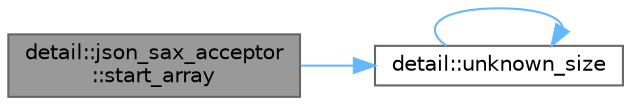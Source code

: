 digraph "detail::json_sax_acceptor::start_array"
{
 // INTERACTIVE_SVG=YES
 // LATEX_PDF_SIZE
  bgcolor="transparent";
  edge [fontname=Helvetica,fontsize=10,labelfontname=Helvetica,labelfontsize=10];
  node [fontname=Helvetica,fontsize=10,shape=box,height=0.2,width=0.4];
  rankdir="LR";
  Node1 [id="Node000001",label="detail::json_sax_acceptor\l::start_array",height=0.2,width=0.4,color="gray40", fillcolor="grey60", style="filled", fontcolor="black",tooltip=" "];
  Node1 -> Node2 [id="edge1_Node000001_Node000002",color="steelblue1",style="solid",tooltip=" "];
  Node2 [id="Node000002",label="detail::unknown_size",height=0.2,width=0.4,color="grey40", fillcolor="white", style="filled",URL="$namespacedetail.html#a93d9378fbe8786072ec07745cbb4cc0b",tooltip=" "];
  Node2 -> Node2 [id="edge2_Node000002_Node000002",color="steelblue1",style="solid",tooltip=" "];
}
